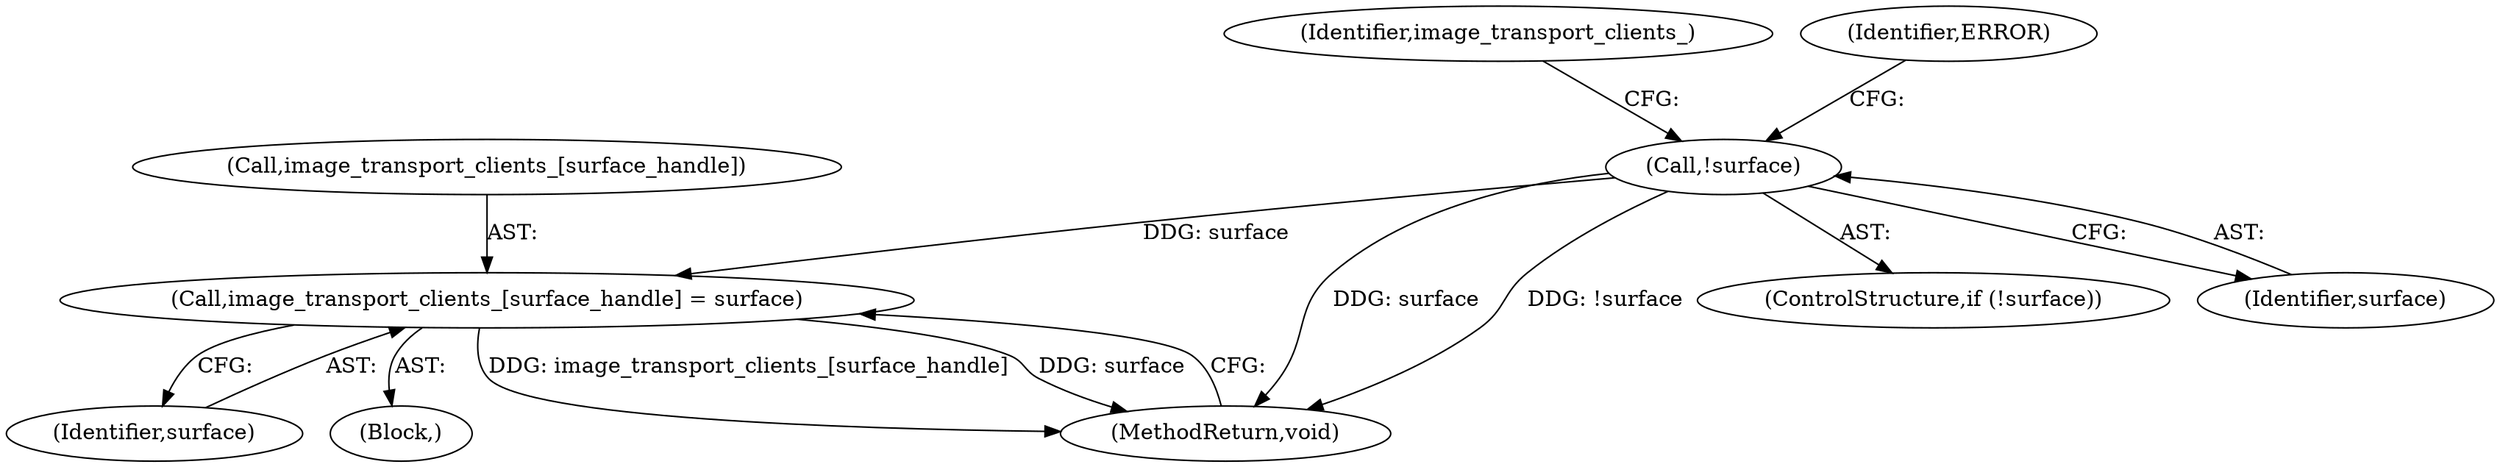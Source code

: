 digraph "0_Chrome_18d67244984a574ba2dd8779faabc0e3e34f4b76_20@array" {
"1000130" [label="(Call,image_transport_clients_[surface_handle] = surface)"];
"1000122" [label="(Call,!surface)"];
"1000134" [label="(Identifier,surface)"];
"1000131" [label="(Call,image_transport_clients_[surface_handle])"];
"1000132" [label="(Identifier,image_transport_clients_)"];
"1000127" [label="(Identifier,ERROR)"];
"1000105" [label="(Block,)"];
"1000122" [label="(Call,!surface)"];
"1000121" [label="(ControlStructure,if (!surface))"];
"1000135" [label="(MethodReturn,void)"];
"1000123" [label="(Identifier,surface)"];
"1000130" [label="(Call,image_transport_clients_[surface_handle] = surface)"];
"1000130" -> "1000105"  [label="AST: "];
"1000130" -> "1000134"  [label="CFG: "];
"1000131" -> "1000130"  [label="AST: "];
"1000134" -> "1000130"  [label="AST: "];
"1000135" -> "1000130"  [label="CFG: "];
"1000130" -> "1000135"  [label="DDG: image_transport_clients_[surface_handle]"];
"1000130" -> "1000135"  [label="DDG: surface"];
"1000122" -> "1000130"  [label="DDG: surface"];
"1000122" -> "1000121"  [label="AST: "];
"1000122" -> "1000123"  [label="CFG: "];
"1000123" -> "1000122"  [label="AST: "];
"1000127" -> "1000122"  [label="CFG: "];
"1000132" -> "1000122"  [label="CFG: "];
"1000122" -> "1000135"  [label="DDG: surface"];
"1000122" -> "1000135"  [label="DDG: !surface"];
}
